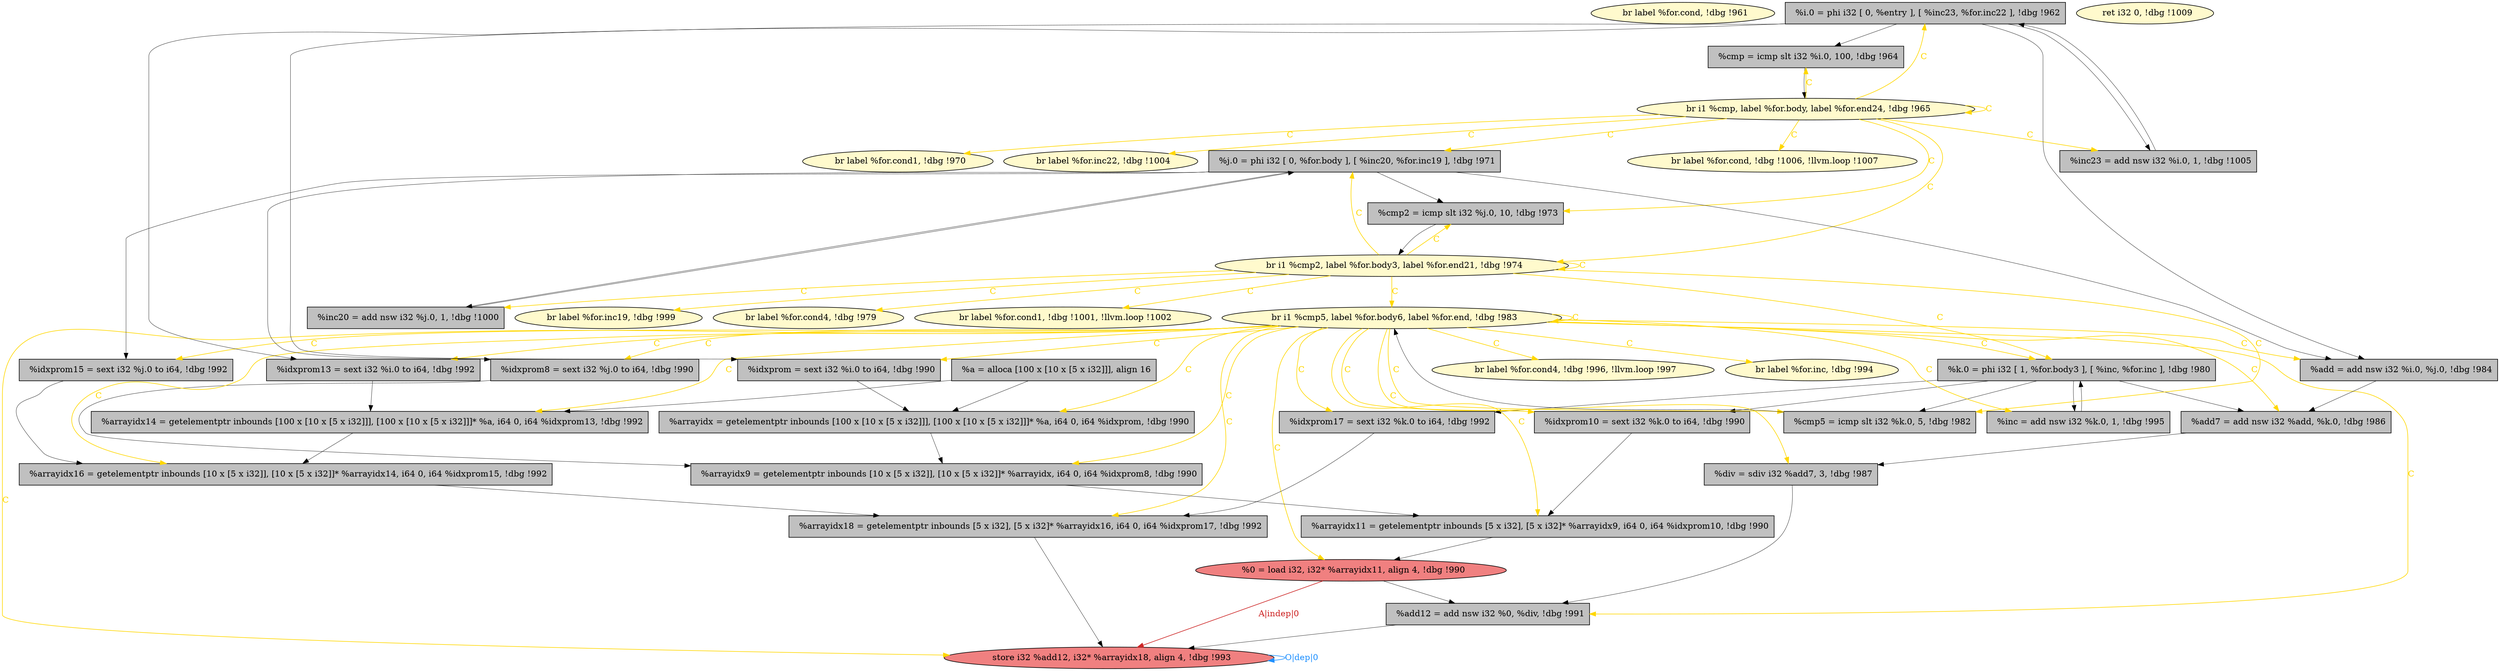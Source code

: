 
digraph G {


node55 [fillcolor=lemonchiffon,label="  br label %for.cond, !dbg !961",shape=ellipse,style=filled ]
node54 [fillcolor=grey,label="  %arrayidx16 = getelementptr inbounds [10 x [5 x i32]], [10 x [5 x i32]]* %arrayidx14, i64 0, i64 %idxprom15, !dbg !992",shape=rectangle,style=filled ]
node51 [fillcolor=lightcoral,label="  %0 = load i32, i32* %arrayidx11, align 4, !dbg !990",shape=ellipse,style=filled ]
node30 [fillcolor=grey,label="  %cmp = icmp slt i32 %i.0, 100, !dbg !964",shape=rectangle,style=filled ]
node28 [fillcolor=grey,label="  %idxprom15 = sext i32 %j.0 to i64, !dbg !992",shape=rectangle,style=filled ]
node27 [fillcolor=grey,label="  %k.0 = phi i32 [ 1, %for.body3 ], [ %inc, %for.inc ], !dbg !980",shape=rectangle,style=filled ]
node16 [fillcolor=lemonchiffon,label="  br label %for.cond1, !dbg !970",shape=ellipse,style=filled ]
node15 [fillcolor=grey,label="  %inc20 = add nsw i32 %j.0, 1, !dbg !1000",shape=rectangle,style=filled ]
node25 [fillcolor=lemonchiffon,label="  br i1 %cmp, label %for.body, label %for.end24, !dbg !965",shape=ellipse,style=filled ]
node21 [fillcolor=grey,label="  %cmp2 = icmp slt i32 %j.0, 10, !dbg !973",shape=rectangle,style=filled ]
node35 [fillcolor=lemonchiffon,label="  br label %for.inc22, !dbg !1004",shape=ellipse,style=filled ]
node49 [fillcolor=grey,label="  %idxprom8 = sext i32 %j.0 to i64, !dbg !990",shape=rectangle,style=filled ]
node29 [fillcolor=grey,label="  %div = sdiv i32 %add7, 3, !dbg !987",shape=rectangle,style=filled ]
node26 [fillcolor=grey,label="  %arrayidx14 = getelementptr inbounds [100 x [10 x [5 x i32]]], [100 x [10 x [5 x i32]]]* %a, i64 0, i64 %idxprom13, !dbg !992",shape=rectangle,style=filled ]
node20 [fillcolor=lemonchiffon,label="  br i1 %cmp5, label %for.body6, label %for.end, !dbg !983",shape=ellipse,style=filled ]
node52 [fillcolor=lemonchiffon,label="  br label %for.cond4, !dbg !996, !llvm.loop !997",shape=ellipse,style=filled ]
node36 [fillcolor=grey,label="  %add7 = add nsw i32 %add, %k.0, !dbg !986",shape=rectangle,style=filled ]
node23 [fillcolor=lightcoral,label="  store i32 %add12, i32* %arrayidx18, align 4, !dbg !993",shape=ellipse,style=filled ]
node48 [fillcolor=grey,label="  %arrayidx = getelementptr inbounds [100 x [10 x [5 x i32]]], [100 x [10 x [5 x i32]]]* %a, i64 0, i64 %idxprom, !dbg !990",shape=rectangle,style=filled ]
node17 [fillcolor=lemonchiffon,label="  br label %for.inc19, !dbg !999",shape=ellipse,style=filled ]
node31 [fillcolor=grey,label="  %add = add nsw i32 %i.0, %j.0, !dbg !984",shape=rectangle,style=filled ]
node39 [fillcolor=grey,label="  %arrayidx11 = getelementptr inbounds [5 x i32], [5 x i32]* %arrayidx9, i64 0, i64 %idxprom10, !dbg !990",shape=rectangle,style=filled ]
node18 [fillcolor=lemonchiffon,label="  br label %for.inc, !dbg !994",shape=ellipse,style=filled ]
node24 [fillcolor=grey,label="  %cmp5 = icmp slt i32 %k.0, 5, !dbg !982",shape=rectangle,style=filled ]
node19 [fillcolor=grey,label="  %idxprom10 = sext i32 %k.0 to i64, !dbg !990",shape=rectangle,style=filled ]
node22 [fillcolor=lemonchiffon,label="  br label %for.cond4, !dbg !979",shape=ellipse,style=filled ]
node50 [fillcolor=grey,label="  %arrayidx18 = getelementptr inbounds [5 x i32], [5 x i32]* %arrayidx16, i64 0, i64 %idxprom17, !dbg !992",shape=rectangle,style=filled ]
node37 [fillcolor=grey,label="  %idxprom17 = sext i32 %k.0 to i64, !dbg !992",shape=rectangle,style=filled ]
node41 [fillcolor=grey,label="  %arrayidx9 = getelementptr inbounds [10 x [5 x i32]], [10 x [5 x i32]]* %arrayidx, i64 0, i64 %idxprom8, !dbg !990",shape=rectangle,style=filled ]
node43 [fillcolor=grey,label="  %j.0 = phi i32 [ 0, %for.body ], [ %inc20, %for.inc19 ], !dbg !971",shape=rectangle,style=filled ]
node53 [fillcolor=grey,label="  %add12 = add nsw i32 %0, %div, !dbg !991",shape=rectangle,style=filled ]
node33 [fillcolor=lemonchiffon,label="  ret i32 0, !dbg !1009",shape=ellipse,style=filled ]
node38 [fillcolor=grey,label="  %inc23 = add nsw i32 %i.0, 1, !dbg !1005",shape=rectangle,style=filled ]
node32 [fillcolor=lemonchiffon,label="  br label %for.cond, !dbg !1006, !llvm.loop !1007",shape=ellipse,style=filled ]
node40 [fillcolor=grey,label="  %i.0 = phi i32 [ 0, %entry ], [ %inc23, %for.inc22 ], !dbg !962",shape=rectangle,style=filled ]
node44 [fillcolor=grey,label="  %idxprom = sext i32 %i.0 to i64, !dbg !990",shape=rectangle,style=filled ]
node42 [fillcolor=lemonchiffon,label="  br label %for.cond1, !dbg !1001, !llvm.loop !1002",shape=ellipse,style=filled ]
node45 [fillcolor=grey,label="  %inc = add nsw i32 %k.0, 1, !dbg !995",shape=rectangle,style=filled ]
node34 [fillcolor=grey,label="  %idxprom13 = sext i32 %i.0 to i64, !dbg !992",shape=rectangle,style=filled ]
node46 [fillcolor=grey,label="  %a = alloca [100 x [10 x [5 x i32]]], align 16",shape=rectangle,style=filled ]
node47 [fillcolor=lemonchiffon,label="  br i1 %cmp2, label %for.body3, label %for.end21, !dbg !974",shape=ellipse,style=filled ]

node20->node50 [style=solid,color=gold,label="C",penwidth=1.0,fontcolor=gold ]
node20->node37 [style=solid,color=gold,label="C",penwidth=1.0,fontcolor=gold ]
node20->node34 [style=solid,color=gold,label="C",penwidth=1.0,fontcolor=gold ]
node43->node15 [style=solid,color=black,label="",penwidth=0.5,fontcolor=black ]
node25->node21 [style=solid,color=gold,label="C",penwidth=1.0,fontcolor=gold ]
node20->node51 [style=solid,color=gold,label="C",penwidth=1.0,fontcolor=gold ]
node20->node53 [style=solid,color=gold,label="C",penwidth=1.0,fontcolor=gold ]
node47->node22 [style=solid,color=gold,label="C",penwidth=1.0,fontcolor=gold ]
node20->node20 [style=solid,color=gold,label="C",penwidth=1.0,fontcolor=gold ]
node25->node25 [style=solid,color=gold,label="C",penwidth=1.0,fontcolor=gold ]
node27->node19 [style=solid,color=black,label="",penwidth=0.5,fontcolor=black ]
node25->node47 [style=solid,color=gold,label="C",penwidth=1.0,fontcolor=gold ]
node20->node28 [style=solid,color=gold,label="C",penwidth=1.0,fontcolor=gold ]
node20->node24 [style=solid,color=gold,label="C",penwidth=1.0,fontcolor=gold ]
node34->node26 [style=solid,color=black,label="",penwidth=0.5,fontcolor=black ]
node20->node54 [style=solid,color=gold,label="C",penwidth=1.0,fontcolor=gold ]
node20->node49 [style=solid,color=gold,label="C",penwidth=1.0,fontcolor=gold ]
node20->node29 [style=solid,color=gold,label="C",penwidth=1.0,fontcolor=gold ]
node40->node34 [style=solid,color=black,label="",penwidth=0.5,fontcolor=black ]
node44->node48 [style=solid,color=black,label="",penwidth=0.5,fontcolor=black ]
node30->node25 [style=solid,color=black,label="",penwidth=0.5,fontcolor=black ]
node31->node36 [style=solid,color=black,label="",penwidth=0.5,fontcolor=black ]
node27->node24 [style=solid,color=black,label="",penwidth=0.5,fontcolor=black ]
node21->node47 [style=solid,color=black,label="",penwidth=0.5,fontcolor=black ]
node47->node42 [style=solid,color=gold,label="C",penwidth=1.0,fontcolor=gold ]
node45->node27 [style=solid,color=black,label="",penwidth=0.5,fontcolor=black ]
node25->node43 [style=solid,color=gold,label="C",penwidth=1.0,fontcolor=gold ]
node46->node48 [style=solid,color=black,label="",penwidth=0.5,fontcolor=black ]
node47->node47 [style=solid,color=gold,label="C",penwidth=1.0,fontcolor=gold ]
node47->node17 [style=solid,color=gold,label="C",penwidth=1.0,fontcolor=gold ]
node43->node49 [style=solid,color=black,label="",penwidth=0.5,fontcolor=black ]
node19->node39 [style=solid,color=black,label="",penwidth=0.5,fontcolor=black ]
node25->node35 [style=solid,color=gold,label="C",penwidth=1.0,fontcolor=gold ]
node25->node32 [style=solid,color=gold,label="C",penwidth=1.0,fontcolor=gold ]
node36->node29 [style=solid,color=black,label="",penwidth=0.5,fontcolor=black ]
node54->node50 [style=solid,color=black,label="",penwidth=0.5,fontcolor=black ]
node43->node31 [style=solid,color=black,label="",penwidth=0.5,fontcolor=black ]
node40->node30 [style=solid,color=black,label="",penwidth=0.5,fontcolor=black ]
node25->node38 [style=solid,color=gold,label="C",penwidth=1.0,fontcolor=gold ]
node51->node53 [style=solid,color=black,label="",penwidth=0.5,fontcolor=black ]
node29->node53 [style=solid,color=black,label="",penwidth=0.5,fontcolor=black ]
node48->node41 [style=solid,color=black,label="",penwidth=0.5,fontcolor=black ]
node53->node23 [style=solid,color=black,label="",penwidth=0.5,fontcolor=black ]
node43->node28 [style=solid,color=black,label="",penwidth=0.5,fontcolor=black ]
node20->node31 [style=solid,color=gold,label="C",penwidth=1.0,fontcolor=gold ]
node27->node36 [style=solid,color=black,label="",penwidth=0.5,fontcolor=black ]
node41->node39 [style=solid,color=black,label="",penwidth=0.5,fontcolor=black ]
node20->node41 [style=solid,color=gold,label="C",penwidth=1.0,fontcolor=gold ]
node27->node37 [style=solid,color=black,label="",penwidth=0.5,fontcolor=black ]
node43->node21 [style=solid,color=black,label="",penwidth=0.5,fontcolor=black ]
node47->node20 [style=solid,color=gold,label="C",penwidth=1.0,fontcolor=gold ]
node20->node27 [style=solid,color=gold,label="C",penwidth=1.0,fontcolor=gold ]
node27->node45 [style=solid,color=black,label="",penwidth=0.5,fontcolor=black ]
node50->node23 [style=solid,color=black,label="",penwidth=0.5,fontcolor=black ]
node20->node36 [style=solid,color=gold,label="C",penwidth=1.0,fontcolor=gold ]
node47->node15 [style=solid,color=gold,label="C",penwidth=1.0,fontcolor=gold ]
node47->node21 [style=solid,color=gold,label="C",penwidth=1.0,fontcolor=gold ]
node39->node51 [style=solid,color=black,label="",penwidth=0.5,fontcolor=black ]
node20->node48 [style=solid,color=gold,label="C",penwidth=1.0,fontcolor=gold ]
node51->node23 [style=solid,color=firebrick3,label="A|indep|0",penwidth=1.0,fontcolor=firebrick3 ]
node28->node54 [style=solid,color=black,label="",penwidth=0.5,fontcolor=black ]
node47->node27 [style=solid,color=gold,label="C",penwidth=1.0,fontcolor=gold ]
node20->node52 [style=solid,color=gold,label="C",penwidth=1.0,fontcolor=gold ]
node20->node23 [style=solid,color=gold,label="C",penwidth=1.0,fontcolor=gold ]
node20->node45 [style=solid,color=gold,label="C",penwidth=1.0,fontcolor=gold ]
node37->node50 [style=solid,color=black,label="",penwidth=0.5,fontcolor=black ]
node40->node31 [style=solid,color=black,label="",penwidth=0.5,fontcolor=black ]
node40->node38 [style=solid,color=black,label="",penwidth=0.5,fontcolor=black ]
node20->node19 [style=solid,color=gold,label="C",penwidth=1.0,fontcolor=gold ]
node20->node26 [style=solid,color=gold,label="C",penwidth=1.0,fontcolor=gold ]
node25->node30 [style=solid,color=gold,label="C",penwidth=1.0,fontcolor=gold ]
node46->node26 [style=solid,color=black,label="",penwidth=0.5,fontcolor=black ]
node25->node40 [style=solid,color=gold,label="C",penwidth=1.0,fontcolor=gold ]
node49->node41 [style=solid,color=black,label="",penwidth=0.5,fontcolor=black ]
node40->node44 [style=solid,color=black,label="",penwidth=0.5,fontcolor=black ]
node26->node54 [style=solid,color=black,label="",penwidth=0.5,fontcolor=black ]
node20->node44 [style=solid,color=gold,label="C",penwidth=1.0,fontcolor=gold ]
node23->node23 [style=solid,color=dodgerblue,label="O|dep|0",penwidth=1.0,fontcolor=dodgerblue ]
node24->node20 [style=solid,color=black,label="",penwidth=0.5,fontcolor=black ]
node47->node43 [style=solid,color=gold,label="C",penwidth=1.0,fontcolor=gold ]
node38->node40 [style=solid,color=black,label="",penwidth=0.5,fontcolor=black ]
node20->node18 [style=solid,color=gold,label="C",penwidth=1.0,fontcolor=gold ]
node25->node16 [style=solid,color=gold,label="C",penwidth=1.0,fontcolor=gold ]
node15->node43 [style=solid,color=black,label="",penwidth=0.5,fontcolor=black ]
node47->node24 [style=solid,color=gold,label="C",penwidth=1.0,fontcolor=gold ]
node20->node39 [style=solid,color=gold,label="C",penwidth=1.0,fontcolor=gold ]


}
